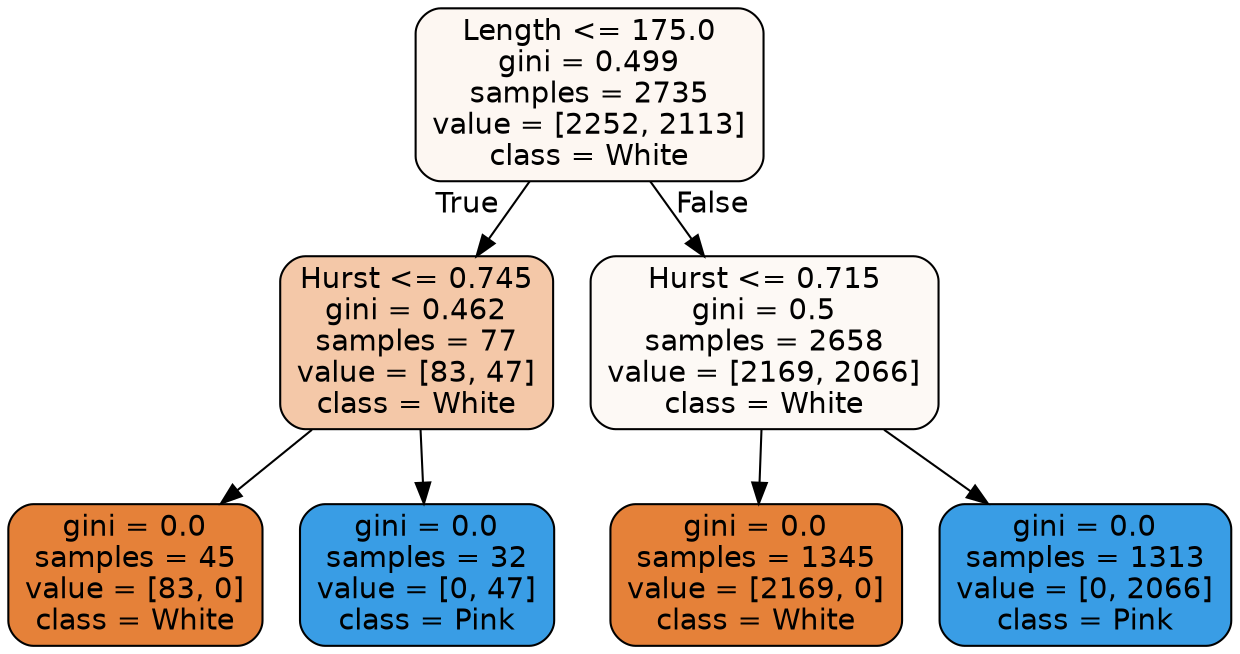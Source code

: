 digraph Tree {
node [shape=box, style="filled, rounded", color="black", fontname=helvetica] ;
edge [fontname=helvetica] ;
0 [label="Length <= 175.0\ngini = 0.499\nsamples = 2735\nvalue = [2252, 2113]\nclass = White", fillcolor="#e5813910"] ;
1 [label="Hurst <= 0.745\ngini = 0.462\nsamples = 77\nvalue = [83, 47]\nclass = White", fillcolor="#e581396f"] ;
0 -> 1 [labeldistance=2.5, labelangle=45, headlabel="True"] ;
2 [label="gini = 0.0\nsamples = 45\nvalue = [83, 0]\nclass = White", fillcolor="#e58139ff"] ;
1 -> 2 ;
3 [label="gini = 0.0\nsamples = 32\nvalue = [0, 47]\nclass = Pink", fillcolor="#399de5ff"] ;
1 -> 3 ;
4 [label="Hurst <= 0.715\ngini = 0.5\nsamples = 2658\nvalue = [2169, 2066]\nclass = White", fillcolor="#e581390c"] ;
0 -> 4 [labeldistance=2.5, labelangle=-45, headlabel="False"] ;
5 [label="gini = 0.0\nsamples = 1345\nvalue = [2169, 0]\nclass = White", fillcolor="#e58139ff"] ;
4 -> 5 ;
6 [label="gini = 0.0\nsamples = 1313\nvalue = [0, 2066]\nclass = Pink", fillcolor="#399de5ff"] ;
4 -> 6 ;
}
